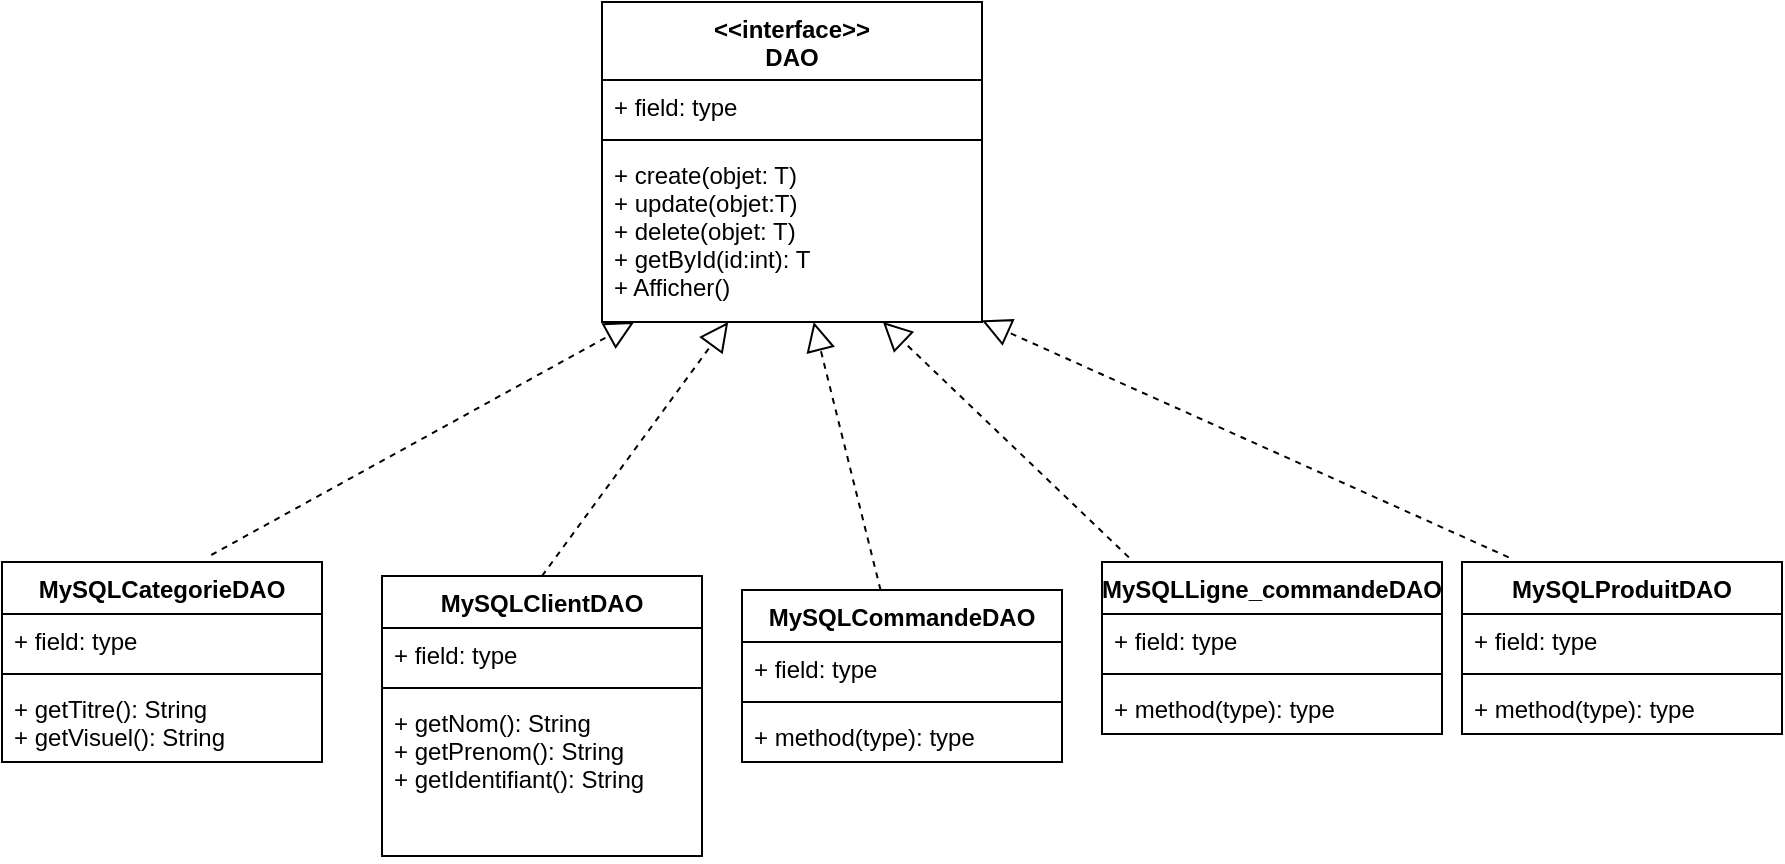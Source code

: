 <mxfile version="13.0.3" type="device"><diagram id="jIwVX2BNd3JlSh0qmQhz" name="Page-1"><mxGraphModel dx="1008" dy="521" grid="1" gridSize="10" guides="1" tooltips="1" connect="1" arrows="1" fold="1" page="1" pageScale="1" pageWidth="827" pageHeight="1169" math="0" shadow="0"><root><mxCell id="0"/><mxCell id="1" parent="0"/><mxCell id="TdiOUAyHfYp5Poc5kAui-17" value="MySQLCategorieDAO" style="swimlane;fontStyle=1;align=center;verticalAlign=top;childLayout=stackLayout;horizontal=1;startSize=26;horizontalStack=0;resizeParent=1;resizeParentMax=0;resizeLast=0;collapsible=1;marginBottom=0;" vertex="1" parent="1"><mxGeometry x="20" y="320" width="160" height="100" as="geometry"/></mxCell><mxCell id="TdiOUAyHfYp5Poc5kAui-18" value="+ field: type" style="text;strokeColor=none;fillColor=none;align=left;verticalAlign=top;spacingLeft=4;spacingRight=4;overflow=hidden;rotatable=0;points=[[0,0.5],[1,0.5]];portConstraint=eastwest;" vertex="1" parent="TdiOUAyHfYp5Poc5kAui-17"><mxGeometry y="26" width="160" height="26" as="geometry"/></mxCell><mxCell id="TdiOUAyHfYp5Poc5kAui-19" value="" style="line;strokeWidth=1;fillColor=none;align=left;verticalAlign=middle;spacingTop=-1;spacingLeft=3;spacingRight=3;rotatable=0;labelPosition=right;points=[];portConstraint=eastwest;" vertex="1" parent="TdiOUAyHfYp5Poc5kAui-17"><mxGeometry y="52" width="160" height="8" as="geometry"/></mxCell><mxCell id="TdiOUAyHfYp5Poc5kAui-20" value="+ getTitre(): String&#10;+ getVisuel(): String" style="text;strokeColor=none;fillColor=none;align=left;verticalAlign=top;spacingLeft=4;spacingRight=4;overflow=hidden;rotatable=0;points=[[0,0.5],[1,0.5]];portConstraint=eastwest;" vertex="1" parent="TdiOUAyHfYp5Poc5kAui-17"><mxGeometry y="60" width="160" height="40" as="geometry"/></mxCell><mxCell id="TdiOUAyHfYp5Poc5kAui-29" value="MySQLLigne_commandeDAO" style="swimlane;fontStyle=1;align=center;verticalAlign=top;childLayout=stackLayout;horizontal=1;startSize=26;horizontalStack=0;resizeParent=1;resizeParentMax=0;resizeLast=0;collapsible=1;marginBottom=0;" vertex="1" parent="1"><mxGeometry x="570" y="320" width="170" height="86" as="geometry"/></mxCell><mxCell id="TdiOUAyHfYp5Poc5kAui-30" value="+ field: type" style="text;strokeColor=none;fillColor=none;align=left;verticalAlign=top;spacingLeft=4;spacingRight=4;overflow=hidden;rotatable=0;points=[[0,0.5],[1,0.5]];portConstraint=eastwest;" vertex="1" parent="TdiOUAyHfYp5Poc5kAui-29"><mxGeometry y="26" width="170" height="26" as="geometry"/></mxCell><mxCell id="TdiOUAyHfYp5Poc5kAui-31" value="" style="line;strokeWidth=1;fillColor=none;align=left;verticalAlign=middle;spacingTop=-1;spacingLeft=3;spacingRight=3;rotatable=0;labelPosition=right;points=[];portConstraint=eastwest;" vertex="1" parent="TdiOUAyHfYp5Poc5kAui-29"><mxGeometry y="52" width="170" height="8" as="geometry"/></mxCell><mxCell id="TdiOUAyHfYp5Poc5kAui-32" value="+ method(type): type" style="text;strokeColor=none;fillColor=none;align=left;verticalAlign=top;spacingLeft=4;spacingRight=4;overflow=hidden;rotatable=0;points=[[0,0.5],[1,0.5]];portConstraint=eastwest;" vertex="1" parent="TdiOUAyHfYp5Poc5kAui-29"><mxGeometry y="60" width="170" height="26" as="geometry"/></mxCell><mxCell id="TdiOUAyHfYp5Poc5kAui-33" value="MySQLProduitDAO" style="swimlane;fontStyle=1;align=center;verticalAlign=top;childLayout=stackLayout;horizontal=1;startSize=26;horizontalStack=0;resizeParent=1;resizeParentMax=0;resizeLast=0;collapsible=1;marginBottom=0;" vertex="1" parent="1"><mxGeometry x="750" y="320" width="160" height="86" as="geometry"/></mxCell><mxCell id="TdiOUAyHfYp5Poc5kAui-34" value="+ field: type" style="text;strokeColor=none;fillColor=none;align=left;verticalAlign=top;spacingLeft=4;spacingRight=4;overflow=hidden;rotatable=0;points=[[0,0.5],[1,0.5]];portConstraint=eastwest;" vertex="1" parent="TdiOUAyHfYp5Poc5kAui-33"><mxGeometry y="26" width="160" height="26" as="geometry"/></mxCell><mxCell id="TdiOUAyHfYp5Poc5kAui-35" value="" style="line;strokeWidth=1;fillColor=none;align=left;verticalAlign=middle;spacingTop=-1;spacingLeft=3;spacingRight=3;rotatable=0;labelPosition=right;points=[];portConstraint=eastwest;" vertex="1" parent="TdiOUAyHfYp5Poc5kAui-33"><mxGeometry y="52" width="160" height="8" as="geometry"/></mxCell><mxCell id="TdiOUAyHfYp5Poc5kAui-36" value="+ method(type): type" style="text;strokeColor=none;fillColor=none;align=left;verticalAlign=top;spacingLeft=4;spacingRight=4;overflow=hidden;rotatable=0;points=[[0,0.5],[1,0.5]];portConstraint=eastwest;" vertex="1" parent="TdiOUAyHfYp5Poc5kAui-33"><mxGeometry y="60" width="160" height="26" as="geometry"/></mxCell><mxCell id="TdiOUAyHfYp5Poc5kAui-37" value="" style="endArrow=block;dashed=1;endFill=0;endSize=12;html=1;exitX=0.654;exitY=-0.035;exitDx=0;exitDy=0;exitPerimeter=0;" edge="1" parent="1" source="TdiOUAyHfYp5Poc5kAui-17" target="TdiOUAyHfYp5Poc5kAui-16"><mxGeometry width="160" relative="1" as="geometry"><mxPoint x="330" y="270" as="sourcePoint"/><mxPoint x="490" y="270" as="targetPoint"/></mxGeometry></mxCell><mxCell id="TdiOUAyHfYp5Poc5kAui-38" value="" style="endArrow=block;dashed=1;endFill=0;endSize=12;html=1;exitX=0.5;exitY=0;exitDx=0;exitDy=0;" edge="1" parent="1" source="TdiOUAyHfYp5Poc5kAui-48" target="TdiOUAyHfYp5Poc5kAui-16"><mxGeometry width="160" relative="1" as="geometry"><mxPoint x="306.08" y="318.74" as="sourcePoint"/><mxPoint x="360" y="200" as="targetPoint"/></mxGeometry></mxCell><mxCell id="TdiOUAyHfYp5Poc5kAui-39" value="" style="endArrow=block;dashed=1;endFill=0;endSize=12;html=1;" edge="1" parent="1" source="TdiOUAyHfYp5Poc5kAui-52" target="TdiOUAyHfYp5Poc5kAui-16"><mxGeometry width="160" relative="1" as="geometry"><mxPoint x="444.72" y="319.552" as="sourcePoint"/><mxPoint x="360.73" y="215.655" as="targetPoint"/></mxGeometry></mxCell><mxCell id="TdiOUAyHfYp5Poc5kAui-40" value="" style="endArrow=block;dashed=1;endFill=0;endSize=12;html=1;exitX=0.079;exitY=-0.027;exitDx=0;exitDy=0;exitPerimeter=0;" edge="1" parent="1" source="TdiOUAyHfYp5Poc5kAui-29" target="TdiOUAyHfYp5Poc5kAui-16"><mxGeometry width="160" relative="1" as="geometry"><mxPoint x="330" y="270" as="sourcePoint"/><mxPoint x="490" y="270" as="targetPoint"/></mxGeometry></mxCell><mxCell id="TdiOUAyHfYp5Poc5kAui-41" value="" style="endArrow=block;dashed=1;endFill=0;endSize=12;html=1;exitX=0.146;exitY=-0.027;exitDx=0;exitDy=0;exitPerimeter=0;" edge="1" parent="1" source="TdiOUAyHfYp5Poc5kAui-33" target="TdiOUAyHfYp5Poc5kAui-16"><mxGeometry width="160" relative="1" as="geometry"><mxPoint x="326.08" y="338.968" as="sourcePoint"/><mxPoint x="370.73" y="225.655" as="targetPoint"/></mxGeometry></mxCell><mxCell id="TdiOUAyHfYp5Poc5kAui-13" value="&lt;&lt;interface&gt;&gt;&#10;DAO" style="swimlane;fontStyle=1;align=center;verticalAlign=top;childLayout=stackLayout;horizontal=1;startSize=39;horizontalStack=0;resizeParent=1;resizeParentMax=0;resizeLast=0;collapsible=1;marginBottom=0;" vertex="1" parent="1"><mxGeometry x="320" y="40" width="190" height="160" as="geometry"/></mxCell><mxCell id="TdiOUAyHfYp5Poc5kAui-14" value="+ field: type" style="text;strokeColor=none;fillColor=none;align=left;verticalAlign=top;spacingLeft=4;spacingRight=4;overflow=hidden;rotatable=0;points=[[0,0.5],[1,0.5]];portConstraint=eastwest;" vertex="1" parent="TdiOUAyHfYp5Poc5kAui-13"><mxGeometry y="39" width="190" height="26" as="geometry"/></mxCell><mxCell id="TdiOUAyHfYp5Poc5kAui-15" value="" style="line;strokeWidth=1;fillColor=none;align=left;verticalAlign=middle;spacingTop=-1;spacingLeft=3;spacingRight=3;rotatable=0;labelPosition=right;points=[];portConstraint=eastwest;" vertex="1" parent="TdiOUAyHfYp5Poc5kAui-13"><mxGeometry y="65" width="190" height="8" as="geometry"/></mxCell><mxCell id="TdiOUAyHfYp5Poc5kAui-16" value="+ create(objet: T)&#10;+ update(objet:T)&#10;+ delete(objet: T)&#10;+ getById(id:int): T&#10;+ Afficher()" style="text;strokeColor=none;fillColor=none;align=left;verticalAlign=top;spacingLeft=4;spacingRight=4;overflow=hidden;rotatable=0;points=[[0,0.5],[1,0.5]];portConstraint=eastwest;" vertex="1" parent="TdiOUAyHfYp5Poc5kAui-13"><mxGeometry y="73" width="190" height="87" as="geometry"/></mxCell><mxCell id="TdiOUAyHfYp5Poc5kAui-48" value="MySQLClientDAO" style="swimlane;fontStyle=1;align=center;verticalAlign=top;childLayout=stackLayout;horizontal=1;startSize=26;horizontalStack=0;resizeParent=1;resizeParentMax=0;resizeLast=0;collapsible=1;marginBottom=0;" vertex="1" parent="1"><mxGeometry x="210" y="327" width="160" height="140" as="geometry"/></mxCell><mxCell id="TdiOUAyHfYp5Poc5kAui-49" value="+ field: type" style="text;strokeColor=none;fillColor=none;align=left;verticalAlign=top;spacingLeft=4;spacingRight=4;overflow=hidden;rotatable=0;points=[[0,0.5],[1,0.5]];portConstraint=eastwest;" vertex="1" parent="TdiOUAyHfYp5Poc5kAui-48"><mxGeometry y="26" width="160" height="26" as="geometry"/></mxCell><mxCell id="TdiOUAyHfYp5Poc5kAui-50" value="" style="line;strokeWidth=1;fillColor=none;align=left;verticalAlign=middle;spacingTop=-1;spacingLeft=3;spacingRight=3;rotatable=0;labelPosition=right;points=[];portConstraint=eastwest;" vertex="1" parent="TdiOUAyHfYp5Poc5kAui-48"><mxGeometry y="52" width="160" height="8" as="geometry"/></mxCell><mxCell id="TdiOUAyHfYp5Poc5kAui-51" value="+ getNom(): String&#10;+ getPrenom(): String&#10;+ getIdentifiant(): String&#10;" style="text;strokeColor=none;fillColor=none;align=left;verticalAlign=top;spacingLeft=4;spacingRight=4;overflow=hidden;rotatable=0;points=[[0,0.5],[1,0.5]];portConstraint=eastwest;" vertex="1" parent="TdiOUAyHfYp5Poc5kAui-48"><mxGeometry y="60" width="160" height="80" as="geometry"/></mxCell><mxCell id="TdiOUAyHfYp5Poc5kAui-52" value="MySQLCommandeDAO" style="swimlane;fontStyle=1;align=center;verticalAlign=top;childLayout=stackLayout;horizontal=1;startSize=26;horizontalStack=0;resizeParent=1;resizeParentMax=0;resizeLast=0;collapsible=1;marginBottom=0;" vertex="1" parent="1"><mxGeometry x="390" y="334" width="160" height="86" as="geometry"/></mxCell><mxCell id="TdiOUAyHfYp5Poc5kAui-53" value="+ field: type" style="text;strokeColor=none;fillColor=none;align=left;verticalAlign=top;spacingLeft=4;spacingRight=4;overflow=hidden;rotatable=0;points=[[0,0.5],[1,0.5]];portConstraint=eastwest;" vertex="1" parent="TdiOUAyHfYp5Poc5kAui-52"><mxGeometry y="26" width="160" height="26" as="geometry"/></mxCell><mxCell id="TdiOUAyHfYp5Poc5kAui-54" value="" style="line;strokeWidth=1;fillColor=none;align=left;verticalAlign=middle;spacingTop=-1;spacingLeft=3;spacingRight=3;rotatable=0;labelPosition=right;points=[];portConstraint=eastwest;" vertex="1" parent="TdiOUAyHfYp5Poc5kAui-52"><mxGeometry y="52" width="160" height="8" as="geometry"/></mxCell><mxCell id="TdiOUAyHfYp5Poc5kAui-55" value="+ method(type): type" style="text;strokeColor=none;fillColor=none;align=left;verticalAlign=top;spacingLeft=4;spacingRight=4;overflow=hidden;rotatable=0;points=[[0,0.5],[1,0.5]];portConstraint=eastwest;" vertex="1" parent="TdiOUAyHfYp5Poc5kAui-52"><mxGeometry y="60" width="160" height="26" as="geometry"/></mxCell></root></mxGraphModel></diagram></mxfile>